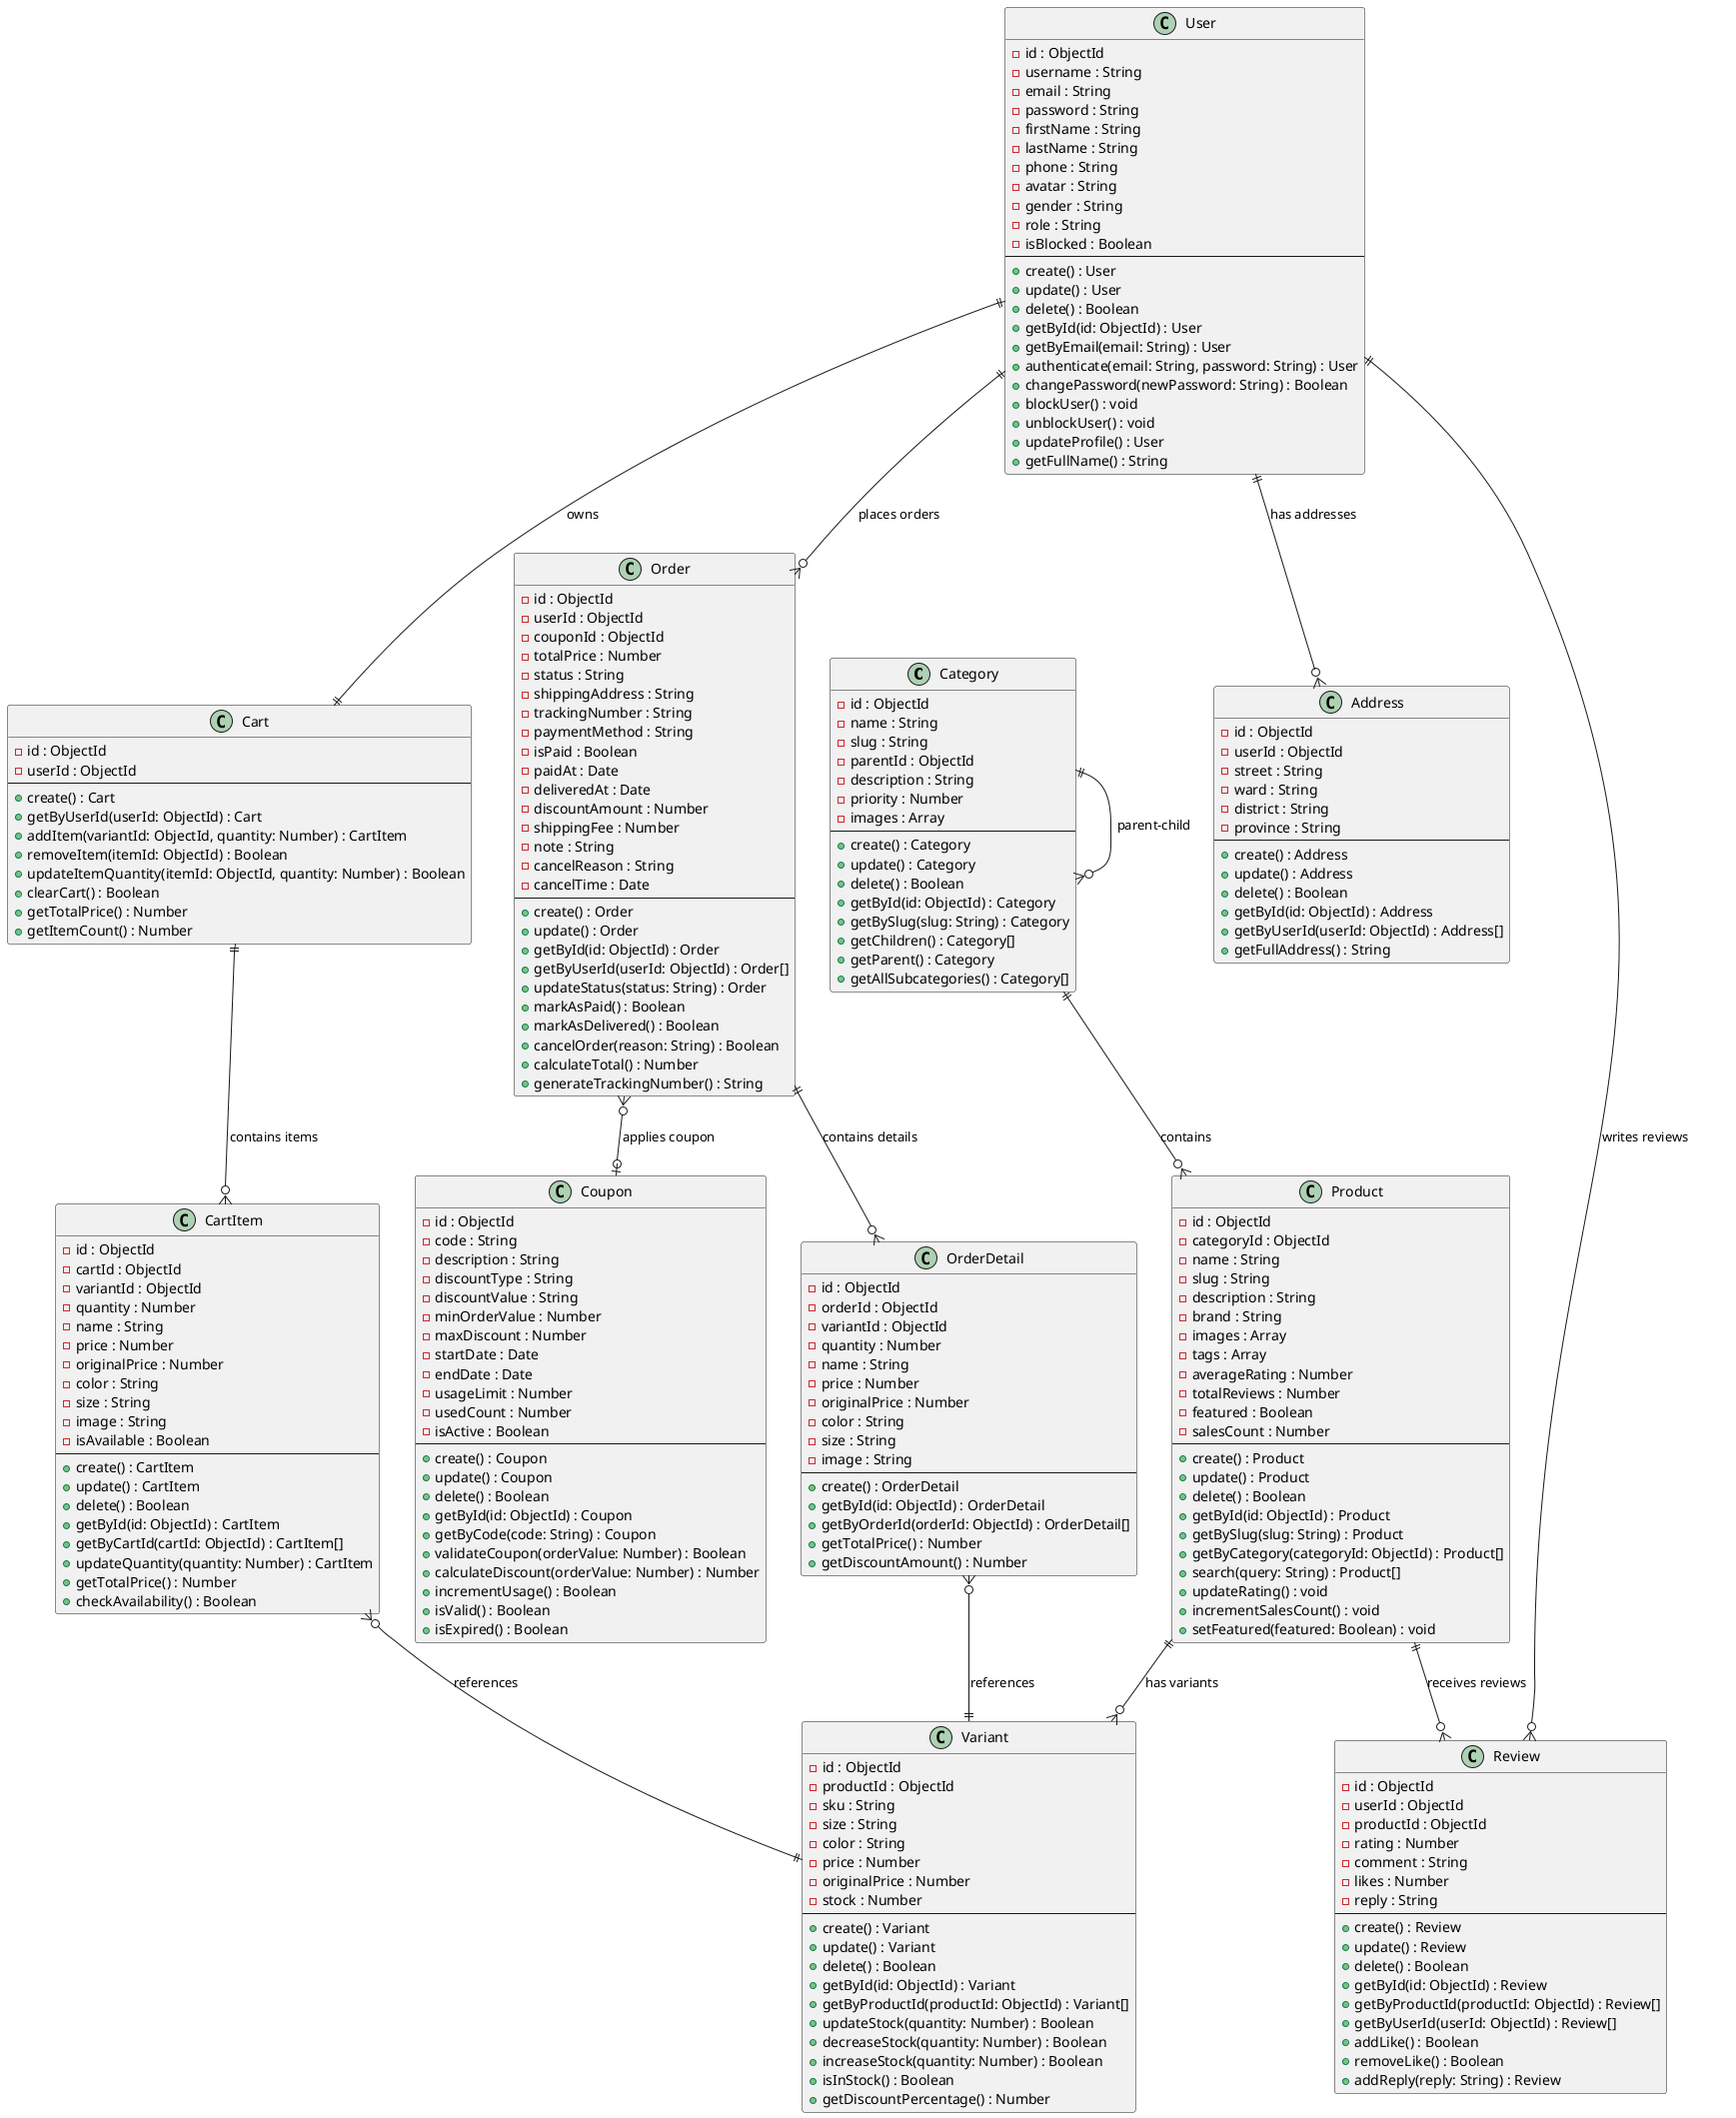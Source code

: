 @startuml E-Commerce Class Diagram

!define ENTITY class
!define RELATIONSHIP -->

' Core Entities
ENTITY Category {
  - id : ObjectId
  - name : String
  - slug : String
  - parentId : ObjectId
  - description : String
  - priority : Number
  - images : Array
  --
  + create() : Category
  + update() : Category
  + delete() : Boolean
  + getById(id: ObjectId) : Category
  + getBySlug(slug: String) : Category
  + getChildren() : Category[]
  + getParent() : Category
  + getAllSubcategories() : Category[]
}

ENTITY Product {
  - id : ObjectId
  - categoryId : ObjectId
  - name : String
  - slug : String
  - description : String
  - brand : String
  - images : Array
  - tags : Array
  - averageRating : Number
  - totalReviews : Number
  - featured : Boolean
  - salesCount : Number
  --
  + create() : Product
  + update() : Product
  + delete() : Boolean
  + getById(id: ObjectId) : Product
  + getBySlug(slug: String) : Product
  + getByCategory(categoryId: ObjectId) : Product[]
  + search(query: String) : Product[]
  + updateRating() : void
  + incrementSalesCount() : void
  + setFeatured(featured: Boolean) : void
}

ENTITY User {
  - id : ObjectId
  - username : String
  - email : String
  - password : String
  - firstName : String
  - lastName : String
  - phone : String
  - avatar : String
  - gender : String
  - role : String
  - isBlocked : Boolean
  --
  + create() : User
  + update() : User
  + delete() : Boolean
  + getById(id: ObjectId) : User
  + getByEmail(email: String) : User
  + authenticate(email: String, password: String) : User
  + changePassword(newPassword: String) : Boolean
  + blockUser() : void
  + unblockUser() : void
  + updateProfile() : User
  + getFullName() : String
}

ENTITY Address {
  - id : ObjectId
  - userId : ObjectId
  - street : String
  - ward : String
  - district : String
  - province : String
  --
  + create() : Address
  + update() : Address
  + delete() : Boolean
  + getById(id: ObjectId) : Address
  + getByUserId(userId: ObjectId) : Address[]
  + getFullAddress() : String
}

ENTITY Variant {
  - id : ObjectId
  - productId : ObjectId
  - sku : String
  - size : String
  - color : String
  - price : Number
  - originalPrice : Number
  - stock : Number
  --
  + create() : Variant
  + update() : Variant
  + delete() : Boolean
  + getById(id: ObjectId) : Variant
  + getByProductId(productId: ObjectId) : Variant[]
  + updateStock(quantity: Number) : Boolean
  + decreaseStock(quantity: Number) : Boolean
  + increaseStock(quantity: Number) : Boolean
  + isInStock() : Boolean
  + getDiscountPercentage() : Number
}

ENTITY Cart {
  - id : ObjectId
  - userId : ObjectId
  --
  + create() : Cart
  + getByUserId(userId: ObjectId) : Cart
  + addItem(variantId: ObjectId, quantity: Number) : CartItem
  + removeItem(itemId: ObjectId) : Boolean
  + updateItemQuantity(itemId: ObjectId, quantity: Number) : Boolean
  + clearCart() : Boolean
  + getTotalPrice() : Number
  + getItemCount() : Number
}

ENTITY CartItem {
  - id : ObjectId
  - cartId : ObjectId
  - variantId : ObjectId
  - quantity : Number
  - name : String
  - price : Number
  - originalPrice : Number
  - color : String
  - size : String
  - image : String
  - isAvailable : Boolean
  --
  + create() : CartItem
  + update() : CartItem
  + delete() : Boolean
  + getById(id: ObjectId) : CartItem
  + getByCartId(cartId: ObjectId) : CartItem[]
  + updateQuantity(quantity: Number) : CartItem
  + getTotalPrice() : Number
  + checkAvailability() : Boolean
}

ENTITY Coupon {
  - id : ObjectId
  - code : String
  - description : String
  - discountType : String
  - discountValue : String
  - minOrderValue : Number
  - maxDiscount : Number
  - startDate : Date
  - endDate : Date
  - usageLimit : Number
  - usedCount : Number
  - isActive : Boolean
  --
  + create() : Coupon
  + update() : Coupon
  + delete() : Boolean
  + getById(id: ObjectId) : Coupon
  + getByCode(code: String) : Coupon
  + validateCoupon(orderValue: Number) : Boolean
  + calculateDiscount(orderValue: Number) : Number
  + incrementUsage() : Boolean
  + isValid() : Boolean
  + isExpired() : Boolean
}

ENTITY Order {
  - id : ObjectId
  - userId : ObjectId
  - couponId : ObjectId
  - totalPrice : Number
  - status : String
  - shippingAddress : String
  - trackingNumber : String
  - paymentMethod : String
  - isPaid : Boolean
  - paidAt : Date
  - deliveredAt : Date
  - discountAmount : Number
  - shippingFee : Number
  - note : String
  - cancelReason : String
  - cancelTime : Date
  --
  + create() : Order
  + update() : Order
  + getById(id: ObjectId) : Order
  + getByUserId(userId: ObjectId) : Order[]
  + updateStatus(status: String) : Order
  + markAsPaid() : Boolean
  + markAsDelivered() : Boolean
  + cancelOrder(reason: String) : Boolean
  + calculateTotal() : Number
  + generateTrackingNumber() : String
}

ENTITY OrderDetail {
  - id : ObjectId
  - orderId : ObjectId
  - variantId : ObjectId
  - quantity : Number
  - name : String
  - price : Number
  - originalPrice : Number
  - color : String
  - size : String
  - image : String
  --
  + create() : OrderDetail
  + getById(id: ObjectId) : OrderDetail
  + getByOrderId(orderId: ObjectId) : OrderDetail[]
  + getTotalPrice() : Number
  + getDiscountAmount() : Number
}

ENTITY Review {
  - id : ObjectId
  - userId : ObjectId
  - productId : ObjectId
  - rating : Number
  - comment : String
  - likes : Number
  - reply : String
  --
  + create() : Review
  + update() : Review
  + delete() : Boolean
  + getById(id: ObjectId) : Review
  + getByProductId(productId: ObjectId) : Review[]
  + getByUserId(userId: ObjectId) : Review[]
  + addLike() : Boolean
  + removeLike() : Boolean
  + addReply(reply: String) : Review
}

' Relationships
Category ||--o{ Category : "parent-child"
Category ||--o{ Product : "contains"
Product ||--o{ Variant : "has variants"
Product ||--o{ Review : "receives reviews"

User ||--o{ Address : "has addresses"
User ||--|| Cart : "owns"
User ||--o{ Order : "places orders"
User ||--o{ Review : "writes reviews"

Cart ||--o{ CartItem : "contains items"
CartItem }o--|| Variant : "references"

Order }o--o| Coupon : "applies coupon"
Order ||--o{ OrderDetail : "contains details"
OrderDetail }o--|| Variant : "references"

@enduml